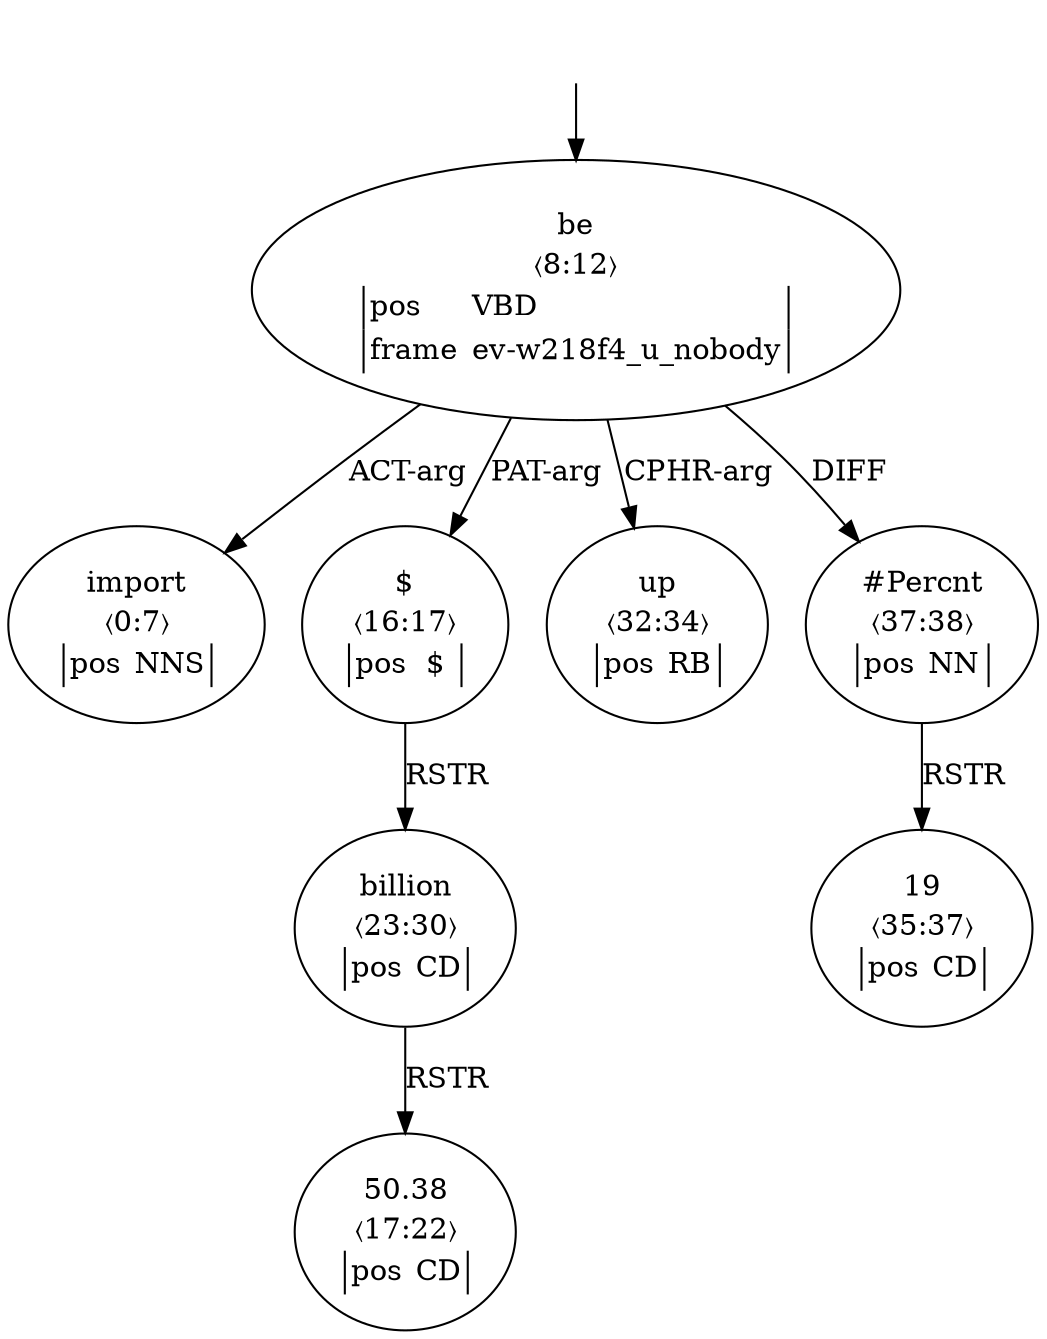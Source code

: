 digraph "20011008" {
  top [ style=invis ];
  top -> 1;
  0 [ label=<<table align="center" border="0" cellspacing="0"><tr><td colspan="2">import</td></tr><tr><td colspan="2">〈0:7〉</td></tr><tr><td sides="l" border="1" align="left">pos</td><td sides="r" border="1" align="left">NNS</td></tr></table>> ];
  1 [ label=<<table align="center" border="0" cellspacing="0"><tr><td colspan="2">be</td></tr><tr><td colspan="2">〈8:12〉</td></tr><tr><td sides="l" border="1" align="left">pos</td><td sides="r" border="1" align="left">VBD</td></tr><tr><td sides="l" border="1" align="left">frame</td><td sides="r" border="1" align="left">ev-w218f4_u_nobody</td></tr></table>> ];
  3 [ label=<<table align="center" border="0" cellspacing="0"><tr><td colspan="2">$</td></tr><tr><td colspan="2">〈16:17〉</td></tr><tr><td sides="l" border="1" align="left">pos</td><td sides="r" border="1" align="left">$</td></tr></table>> ];
  4 [ label=<<table align="center" border="0" cellspacing="0"><tr><td colspan="2">50.38</td></tr><tr><td colspan="2">〈17:22〉</td></tr><tr><td sides="l" border="1" align="left">pos</td><td sides="r" border="1" align="left">CD</td></tr></table>> ];
  5 [ label=<<table align="center" border="0" cellspacing="0"><tr><td colspan="2">billion</td></tr><tr><td colspan="2">〈23:30〉</td></tr><tr><td sides="l" border="1" align="left">pos</td><td sides="r" border="1" align="left">CD</td></tr></table>> ];
  7 [ label=<<table align="center" border="0" cellspacing="0"><tr><td colspan="2">up</td></tr><tr><td colspan="2">〈32:34〉</td></tr><tr><td sides="l" border="1" align="left">pos</td><td sides="r" border="1" align="left">RB</td></tr></table>> ];
  8 [ label=<<table align="center" border="0" cellspacing="0"><tr><td colspan="2">19</td></tr><tr><td colspan="2">〈35:37〉</td></tr><tr><td sides="l" border="1" align="left">pos</td><td sides="r" border="1" align="left">CD</td></tr></table>> ];
  9 [ label=<<table align="center" border="0" cellspacing="0"><tr><td colspan="2">#Percnt</td></tr><tr><td colspan="2">〈37:38〉</td></tr><tr><td sides="l" border="1" align="left">pos</td><td sides="r" border="1" align="left">NN</td></tr></table>> ];
  9 -> 8 [ label="RSTR" ];
  3 -> 5 [ label="RSTR" ];
  1 -> 3 [ label="PAT-arg" ];
  1 -> 0 [ label="ACT-arg" ];
  1 -> 9 [ label="DIFF" ];
  5 -> 4 [ label="RSTR" ];
  1 -> 7 [ label="CPHR-arg" ];
}

